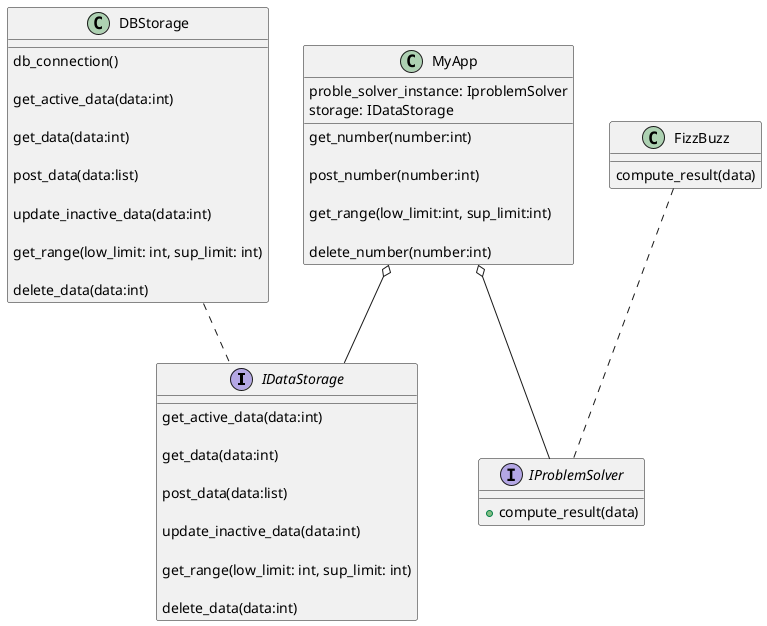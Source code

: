 @startuml


Interface IDataStorage {
get_active_data(data:int)

get_data(data:int)

post_data(data:list)

update_inactive_data(data:int)

get_range(low_limit: int, sup_limit: int)

delete_data(data:int)
}

Interface IProblemSolver{
+compute_result(data) 
}

Class DBStorage {
db_connection()

get_active_data(data:int)

get_data(data:int)

post_data(data:list)

update_inactive_data(data:int)

get_range(low_limit: int, sup_limit: int)

delete_data(data:int)
}



Class MyApp{
proble_solver_instance: IproblemSolver
storage: IDataStorage

get_number(number:int)

post_number(number:int)

get_range(low_limit:int, sup_limit:int)

delete_number(number:int)
}


Class FizzBuzz{

compute_result(data)

}

MyApp o-- IDataStorage
DBStorage .. IDataStorage

FizzBuzz .. IProblemSolver
MyApp o-- IProblemSolver


@enduml
